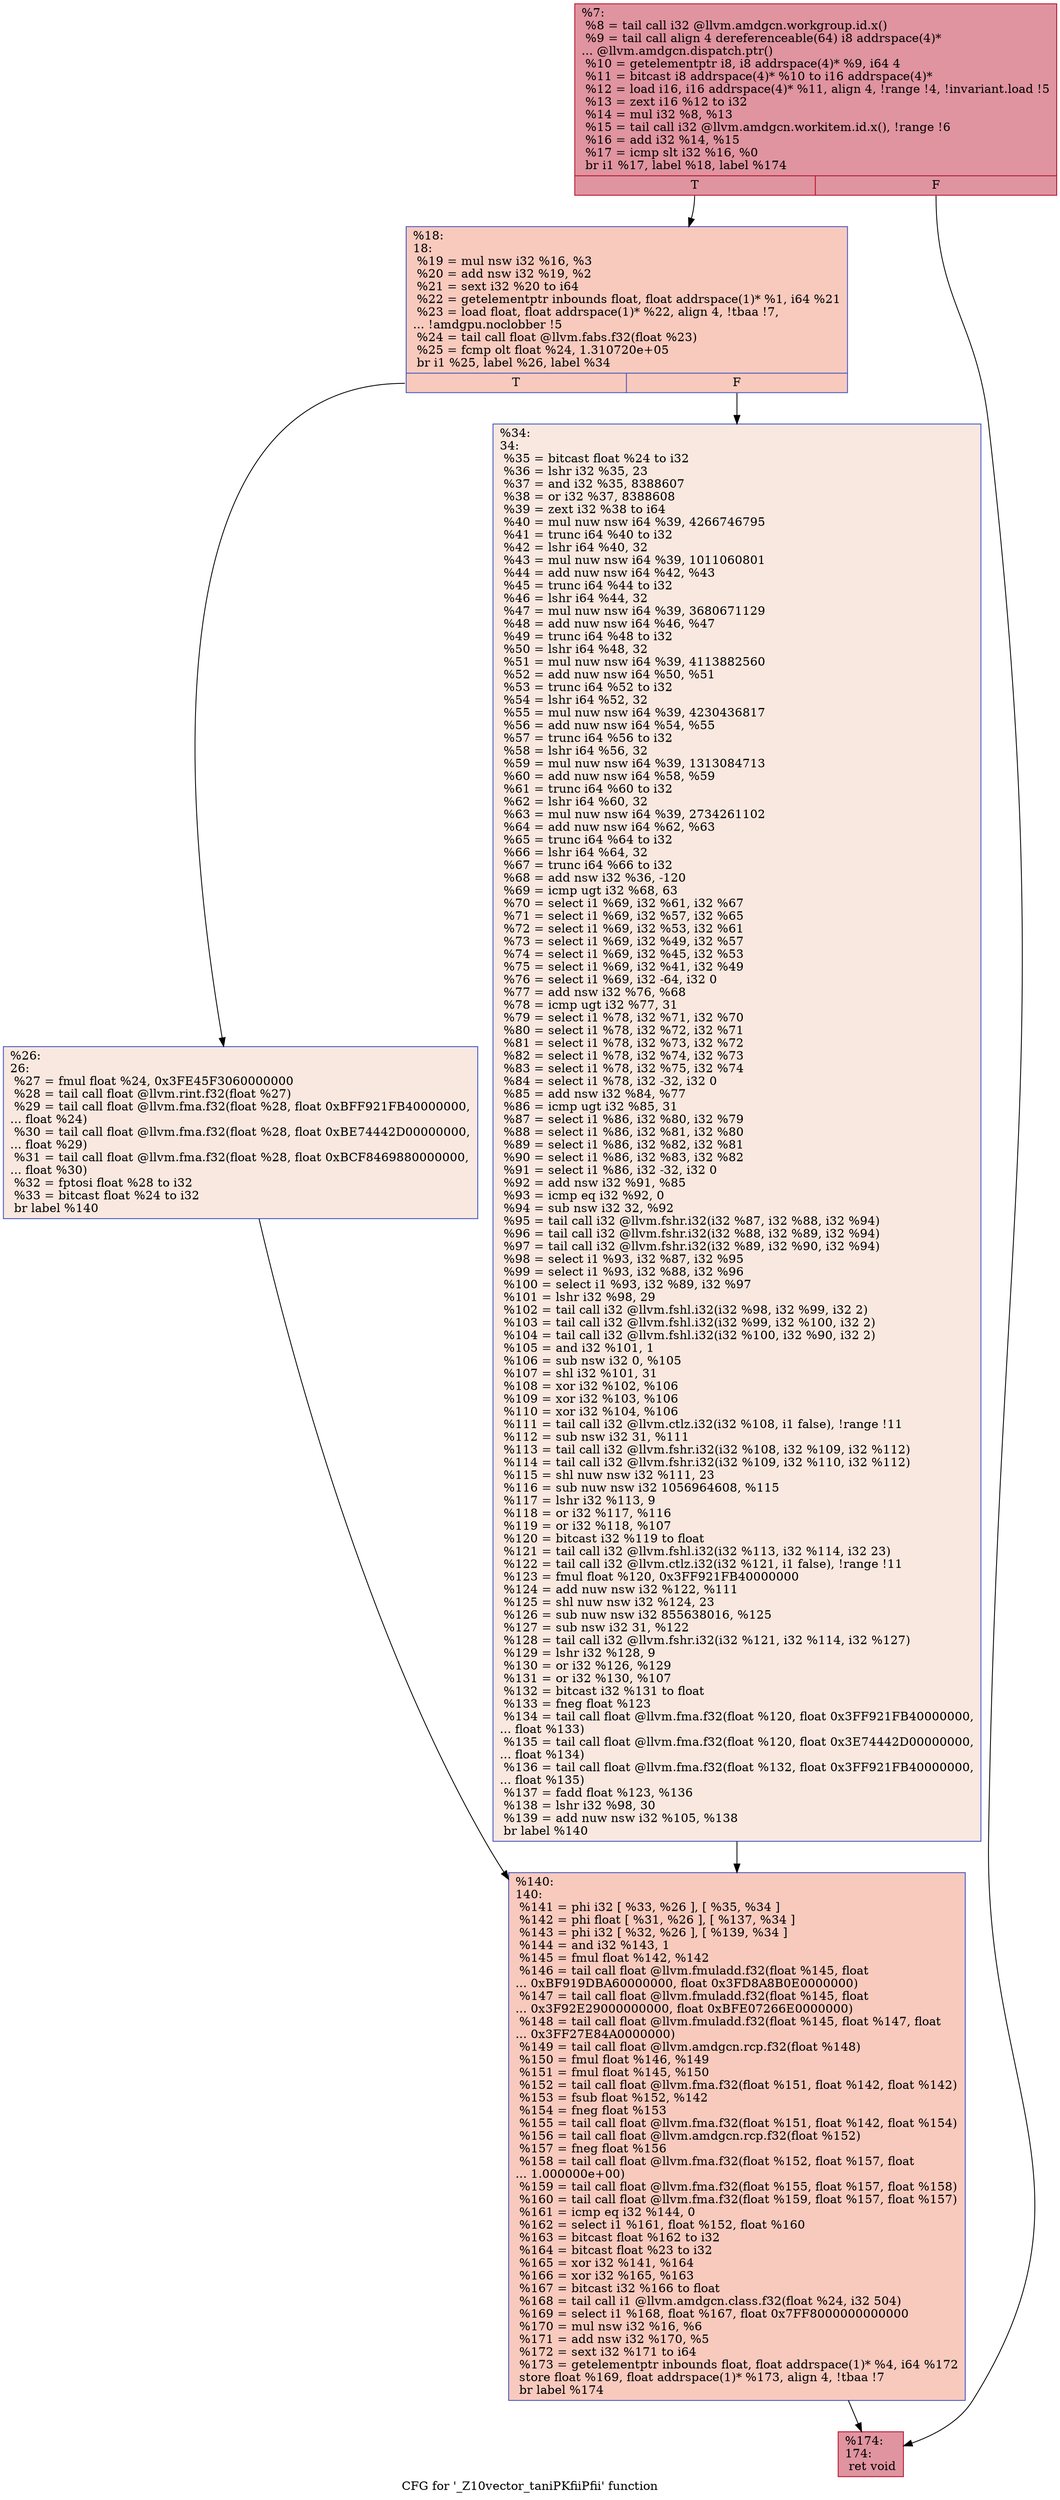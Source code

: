 digraph "CFG for '_Z10vector_taniPKfiiPfii' function" {
	label="CFG for '_Z10vector_taniPKfiiPfii' function";

	Node0x49c8fa0 [shape=record,color="#b70d28ff", style=filled, fillcolor="#b70d2870",label="{%7:\l  %8 = tail call i32 @llvm.amdgcn.workgroup.id.x()\l  %9 = tail call align 4 dereferenceable(64) i8 addrspace(4)*\l... @llvm.amdgcn.dispatch.ptr()\l  %10 = getelementptr i8, i8 addrspace(4)* %9, i64 4\l  %11 = bitcast i8 addrspace(4)* %10 to i16 addrspace(4)*\l  %12 = load i16, i16 addrspace(4)* %11, align 4, !range !4, !invariant.load !5\l  %13 = zext i16 %12 to i32\l  %14 = mul i32 %8, %13\l  %15 = tail call i32 @llvm.amdgcn.workitem.id.x(), !range !6\l  %16 = add i32 %14, %15\l  %17 = icmp slt i32 %16, %0\l  br i1 %17, label %18, label %174\l|{<s0>T|<s1>F}}"];
	Node0x49c8fa0:s0 -> Node0x49caed0;
	Node0x49c8fa0:s1 -> Node0x49caf60;
	Node0x49caed0 [shape=record,color="#3d50c3ff", style=filled, fillcolor="#ef886b70",label="{%18:\l18:                                               \l  %19 = mul nsw i32 %16, %3\l  %20 = add nsw i32 %19, %2\l  %21 = sext i32 %20 to i64\l  %22 = getelementptr inbounds float, float addrspace(1)* %1, i64 %21\l  %23 = load float, float addrspace(1)* %22, align 4, !tbaa !7,\l... !amdgpu.noclobber !5\l  %24 = tail call float @llvm.fabs.f32(float %23)\l  %25 = fcmp olt float %24, 1.310720e+05\l  br i1 %25, label %26, label %34\l|{<s0>T|<s1>F}}"];
	Node0x49caed0:s0 -> Node0x49cc770;
	Node0x49caed0:s1 -> Node0x49cc800;
	Node0x49cc770 [shape=record,color="#3d50c3ff", style=filled, fillcolor="#f1ccb870",label="{%26:\l26:                                               \l  %27 = fmul float %24, 0x3FE45F3060000000\l  %28 = tail call float @llvm.rint.f32(float %27)\l  %29 = tail call float @llvm.fma.f32(float %28, float 0xBFF921FB40000000,\l... float %24)\l  %30 = tail call float @llvm.fma.f32(float %28, float 0xBE74442D00000000,\l... float %29)\l  %31 = tail call float @llvm.fma.f32(float %28, float 0xBCF8469880000000,\l... float %30)\l  %32 = fptosi float %28 to i32\l  %33 = bitcast float %24 to i32\l  br label %140\l}"];
	Node0x49cc770 -> Node0x49cae30;
	Node0x49cc800 [shape=record,color="#3d50c3ff", style=filled, fillcolor="#f1ccb870",label="{%34:\l34:                                               \l  %35 = bitcast float %24 to i32\l  %36 = lshr i32 %35, 23\l  %37 = and i32 %35, 8388607\l  %38 = or i32 %37, 8388608\l  %39 = zext i32 %38 to i64\l  %40 = mul nuw nsw i64 %39, 4266746795\l  %41 = trunc i64 %40 to i32\l  %42 = lshr i64 %40, 32\l  %43 = mul nuw nsw i64 %39, 1011060801\l  %44 = add nuw nsw i64 %42, %43\l  %45 = trunc i64 %44 to i32\l  %46 = lshr i64 %44, 32\l  %47 = mul nuw nsw i64 %39, 3680671129\l  %48 = add nuw nsw i64 %46, %47\l  %49 = trunc i64 %48 to i32\l  %50 = lshr i64 %48, 32\l  %51 = mul nuw nsw i64 %39, 4113882560\l  %52 = add nuw nsw i64 %50, %51\l  %53 = trunc i64 %52 to i32\l  %54 = lshr i64 %52, 32\l  %55 = mul nuw nsw i64 %39, 4230436817\l  %56 = add nuw nsw i64 %54, %55\l  %57 = trunc i64 %56 to i32\l  %58 = lshr i64 %56, 32\l  %59 = mul nuw nsw i64 %39, 1313084713\l  %60 = add nuw nsw i64 %58, %59\l  %61 = trunc i64 %60 to i32\l  %62 = lshr i64 %60, 32\l  %63 = mul nuw nsw i64 %39, 2734261102\l  %64 = add nuw nsw i64 %62, %63\l  %65 = trunc i64 %64 to i32\l  %66 = lshr i64 %64, 32\l  %67 = trunc i64 %66 to i32\l  %68 = add nsw i32 %36, -120\l  %69 = icmp ugt i32 %68, 63\l  %70 = select i1 %69, i32 %61, i32 %67\l  %71 = select i1 %69, i32 %57, i32 %65\l  %72 = select i1 %69, i32 %53, i32 %61\l  %73 = select i1 %69, i32 %49, i32 %57\l  %74 = select i1 %69, i32 %45, i32 %53\l  %75 = select i1 %69, i32 %41, i32 %49\l  %76 = select i1 %69, i32 -64, i32 0\l  %77 = add nsw i32 %76, %68\l  %78 = icmp ugt i32 %77, 31\l  %79 = select i1 %78, i32 %71, i32 %70\l  %80 = select i1 %78, i32 %72, i32 %71\l  %81 = select i1 %78, i32 %73, i32 %72\l  %82 = select i1 %78, i32 %74, i32 %73\l  %83 = select i1 %78, i32 %75, i32 %74\l  %84 = select i1 %78, i32 -32, i32 0\l  %85 = add nsw i32 %84, %77\l  %86 = icmp ugt i32 %85, 31\l  %87 = select i1 %86, i32 %80, i32 %79\l  %88 = select i1 %86, i32 %81, i32 %80\l  %89 = select i1 %86, i32 %82, i32 %81\l  %90 = select i1 %86, i32 %83, i32 %82\l  %91 = select i1 %86, i32 -32, i32 0\l  %92 = add nsw i32 %91, %85\l  %93 = icmp eq i32 %92, 0\l  %94 = sub nsw i32 32, %92\l  %95 = tail call i32 @llvm.fshr.i32(i32 %87, i32 %88, i32 %94)\l  %96 = tail call i32 @llvm.fshr.i32(i32 %88, i32 %89, i32 %94)\l  %97 = tail call i32 @llvm.fshr.i32(i32 %89, i32 %90, i32 %94)\l  %98 = select i1 %93, i32 %87, i32 %95\l  %99 = select i1 %93, i32 %88, i32 %96\l  %100 = select i1 %93, i32 %89, i32 %97\l  %101 = lshr i32 %98, 29\l  %102 = tail call i32 @llvm.fshl.i32(i32 %98, i32 %99, i32 2)\l  %103 = tail call i32 @llvm.fshl.i32(i32 %99, i32 %100, i32 2)\l  %104 = tail call i32 @llvm.fshl.i32(i32 %100, i32 %90, i32 2)\l  %105 = and i32 %101, 1\l  %106 = sub nsw i32 0, %105\l  %107 = shl i32 %101, 31\l  %108 = xor i32 %102, %106\l  %109 = xor i32 %103, %106\l  %110 = xor i32 %104, %106\l  %111 = tail call i32 @llvm.ctlz.i32(i32 %108, i1 false), !range !11\l  %112 = sub nsw i32 31, %111\l  %113 = tail call i32 @llvm.fshr.i32(i32 %108, i32 %109, i32 %112)\l  %114 = tail call i32 @llvm.fshr.i32(i32 %109, i32 %110, i32 %112)\l  %115 = shl nuw nsw i32 %111, 23\l  %116 = sub nuw nsw i32 1056964608, %115\l  %117 = lshr i32 %113, 9\l  %118 = or i32 %117, %116\l  %119 = or i32 %118, %107\l  %120 = bitcast i32 %119 to float\l  %121 = tail call i32 @llvm.fshl.i32(i32 %113, i32 %114, i32 23)\l  %122 = tail call i32 @llvm.ctlz.i32(i32 %121, i1 false), !range !11\l  %123 = fmul float %120, 0x3FF921FB40000000\l  %124 = add nuw nsw i32 %122, %111\l  %125 = shl nuw nsw i32 %124, 23\l  %126 = sub nuw nsw i32 855638016, %125\l  %127 = sub nsw i32 31, %122\l  %128 = tail call i32 @llvm.fshr.i32(i32 %121, i32 %114, i32 %127)\l  %129 = lshr i32 %128, 9\l  %130 = or i32 %126, %129\l  %131 = or i32 %130, %107\l  %132 = bitcast i32 %131 to float\l  %133 = fneg float %123\l  %134 = tail call float @llvm.fma.f32(float %120, float 0x3FF921FB40000000,\l... float %133)\l  %135 = tail call float @llvm.fma.f32(float %120, float 0x3E74442D00000000,\l... float %134)\l  %136 = tail call float @llvm.fma.f32(float %132, float 0x3FF921FB40000000,\l... float %135)\l  %137 = fadd float %123, %136\l  %138 = lshr i32 %98, 30\l  %139 = add nuw nsw i32 %105, %138\l  br label %140\l}"];
	Node0x49cc800 -> Node0x49cae30;
	Node0x49cae30 [shape=record,color="#3d50c3ff", style=filled, fillcolor="#ef886b70",label="{%140:\l140:                                              \l  %141 = phi i32 [ %33, %26 ], [ %35, %34 ]\l  %142 = phi float [ %31, %26 ], [ %137, %34 ]\l  %143 = phi i32 [ %32, %26 ], [ %139, %34 ]\l  %144 = and i32 %143, 1\l  %145 = fmul float %142, %142\l  %146 = tail call float @llvm.fmuladd.f32(float %145, float\l... 0xBF919DBA60000000, float 0x3FD8A8B0E0000000)\l  %147 = tail call float @llvm.fmuladd.f32(float %145, float\l... 0x3F92E29000000000, float 0xBFE07266E0000000)\l  %148 = tail call float @llvm.fmuladd.f32(float %145, float %147, float\l... 0x3FF27E84A0000000)\l  %149 = tail call float @llvm.amdgcn.rcp.f32(float %148)\l  %150 = fmul float %146, %149\l  %151 = fmul float %145, %150\l  %152 = tail call float @llvm.fma.f32(float %151, float %142, float %142)\l  %153 = fsub float %152, %142\l  %154 = fneg float %153\l  %155 = tail call float @llvm.fma.f32(float %151, float %142, float %154)\l  %156 = tail call float @llvm.amdgcn.rcp.f32(float %152)\l  %157 = fneg float %156\l  %158 = tail call float @llvm.fma.f32(float %152, float %157, float\l... 1.000000e+00)\l  %159 = tail call float @llvm.fma.f32(float %155, float %157, float %158)\l  %160 = tail call float @llvm.fma.f32(float %159, float %157, float %157)\l  %161 = icmp eq i32 %144, 0\l  %162 = select i1 %161, float %152, float %160\l  %163 = bitcast float %162 to i32\l  %164 = bitcast float %23 to i32\l  %165 = xor i32 %141, %164\l  %166 = xor i32 %165, %163\l  %167 = bitcast i32 %166 to float\l  %168 = tail call i1 @llvm.amdgcn.class.f32(float %24, i32 504)\l  %169 = select i1 %168, float %167, float 0x7FF8000000000000\l  %170 = mul nsw i32 %16, %6\l  %171 = add nsw i32 %170, %5\l  %172 = sext i32 %171 to i64\l  %173 = getelementptr inbounds float, float addrspace(1)* %4, i64 %172\l  store float %169, float addrspace(1)* %173, align 4, !tbaa !7\l  br label %174\l}"];
	Node0x49cae30 -> Node0x49caf60;
	Node0x49caf60 [shape=record,color="#b70d28ff", style=filled, fillcolor="#b70d2870",label="{%174:\l174:                                              \l  ret void\l}"];
}
